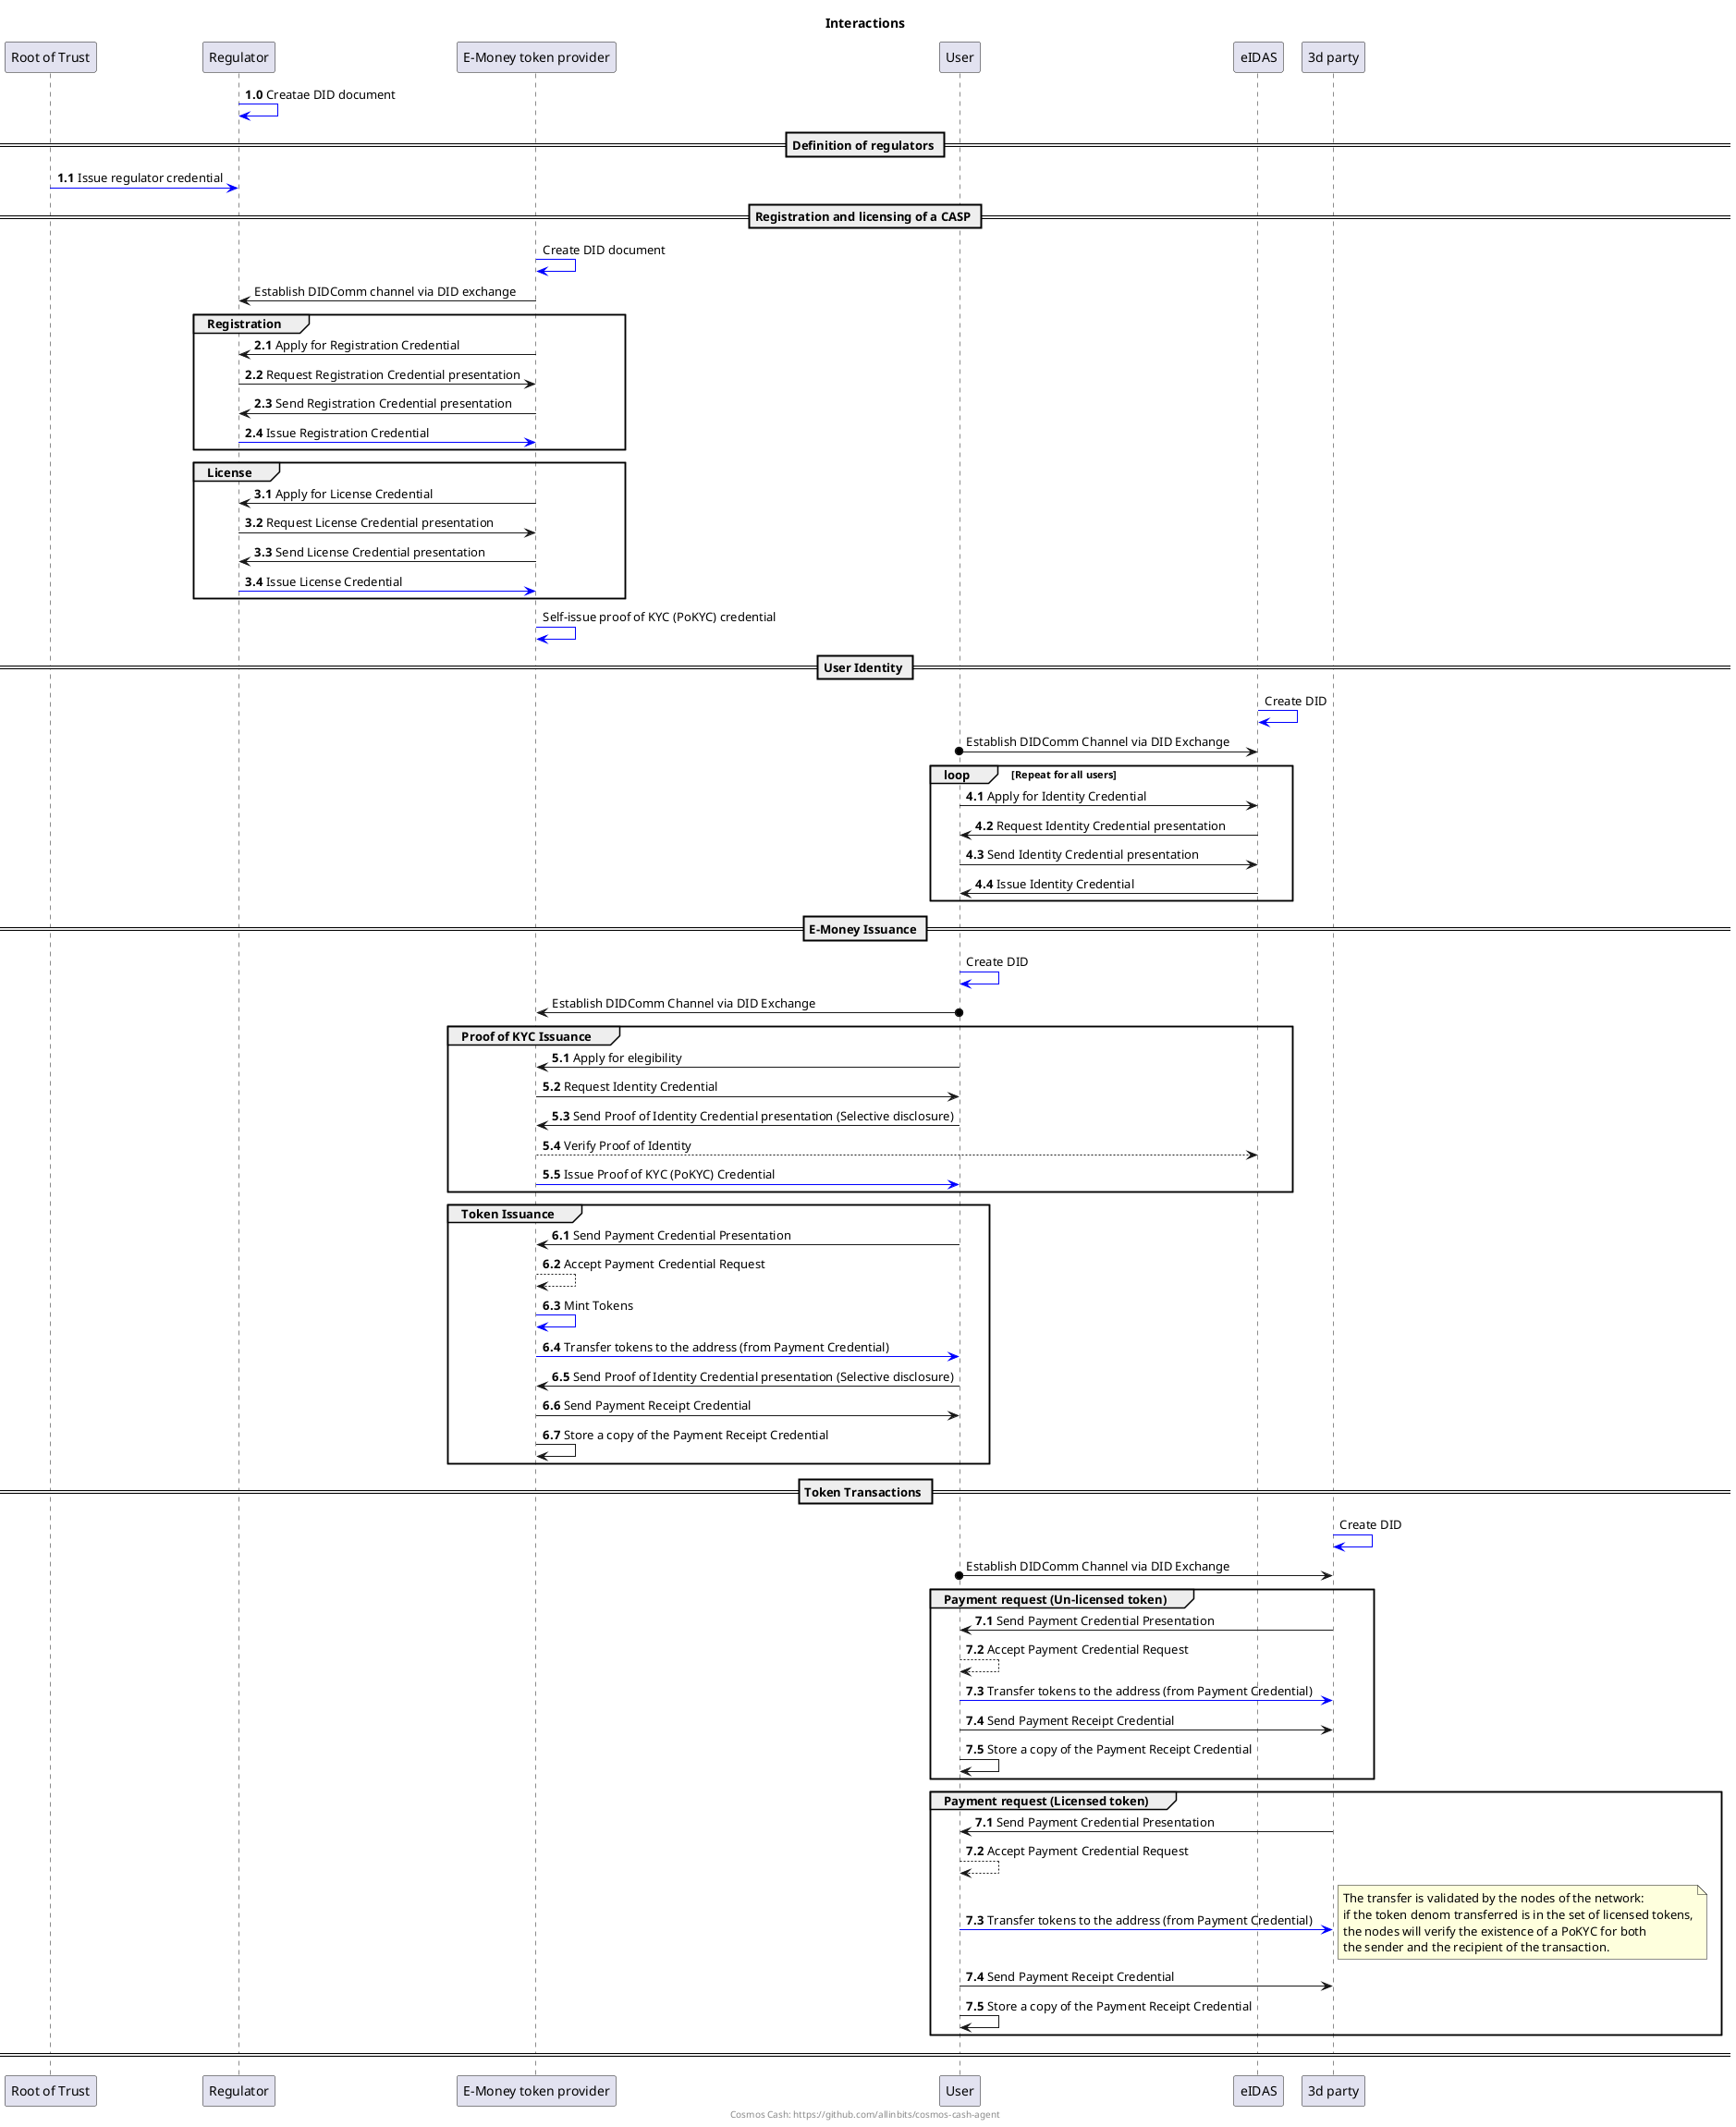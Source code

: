 @startuml
title Interactions
footer Cosmos Cash: https://github.com/allinbits/cosmos-cash-agent

participant "Root of Trust"  as rot
participant "Regulator" as reg
participant "E-Money token provider" as emt
participant "User" as user1
participant "eIDAS" as eidas
participant "3d party" as user2


autonumber 1.0
reg -[#0000FF]> reg: Creatae DID document

== Definition of regulators ==

autonumber 1.1
rot -[#0000FF]> reg: Issue regulator credential
autonumber stop

== Registration and licensing of a CASP ==



emt -[#0000FF]> emt: Create DID document

emt -> reg: Establish DIDComm channel via DID exchange

group Registration

autonumber 2.1

emt -> reg: Apply for Registration Credential
emt <- reg: Request Registration Credential presentation
emt -> reg: Send Registration Credential presentation
emt <[#0000FF]- reg: Issue Registration Credential

autonumber stop

end


group License

autonumber 3.1

emt -> reg: Apply for License Credential
emt <- reg: Request License Credential presentation
emt -> reg: Send License Credential presentation
emt <[#0000FF]- reg: Issue License Credential

autonumber stop

end

emt -[#0000FF]> emt: Self-issue proof of KYC (PoKYC) credential


== User Identity ==

eidas -[#0000FF]> eidas: Create DID

user1 o-> eidas: Establish DIDComm Channel via DID Exchange


loop Repeat for all users

autonumber 4.1

user1 -> eidas: Apply for Identity Credential
user1 <- eidas: Request Identity Credential presentation
user1 -> eidas: Send Identity Credential presentation
user1 <- eidas: Issue Identity Credential

autonumber stop

end

== E-Money Issuance ==

user1 -[#0000FF]> user1: Create DID
user1 o-> emt: Establish DIDComm Channel via DID Exchange

group Proof of KYC Issuance

autonumber 5.1

user1 -> emt: Apply for elegibility
user1 <- emt: Request Identity Credential
user1 -> emt: Send Proof of Identity Credential presentation (Selective disclosure)
emt --> eidas: Verify Proof of Identity
emt -[#0000FF]> user1: Issue Proof of KYC (PoKYC) Credential

autonumber stop

end


group Token Issuance

autonumber 6.1

user1 -> emt: Send Payment Credential Presentation
emt --> emt: Accept Payment Credential Request
emt -[#0000FF]> emt: Mint Tokens
emt -[#0000FF]> user1: Transfer tokens to the address (from Payment Credential)
user1 -> emt: Send Proof of Identity Credential presentation (Selective disclosure)
emt -> user1: Send Payment Receipt Credential
emt -> emt: Store a copy of the Payment Receipt Credential


autonumber stop

end


== Token Transactions ==

user2 -[#0000FF]> user2: Create DID
user1 o-> user2: Establish DIDComm Channel via DID Exchange

group Payment request (Un-licensed token)

autonumber 7.1

user2 -> user1: Send Payment Credential Presentation
user1 --> user1: Accept Payment Credential Request
user1 -[#0000FF]> user2: Transfer tokens to the address (from Payment Credential)
user1 -> user2: Send Payment Receipt Credential
user1 -> user1: Store a copy of the Payment Receipt Credential


autonumber stop

end


group Payment request (Licensed token)

autonumber 7.1

user2 -> user1: Send Payment Credential Presentation
user1 --> user1: Accept Payment Credential Request
user1 -[#0000FF]> user2: Transfer tokens to the address (from Payment Credential)
note right
  The transfer is validated by the nodes of the network:
  if the token denom transferred is in the set of licensed tokens,
  the nodes will verify the existence of a PoKYC for both
  the sender and the recipient of the transaction.
end note
user1 -> user2: Send Payment Receipt Credential
user1 -> user1: Store a copy of the Payment Receipt Credential


autonumber stop

end

== ==

@enduml
